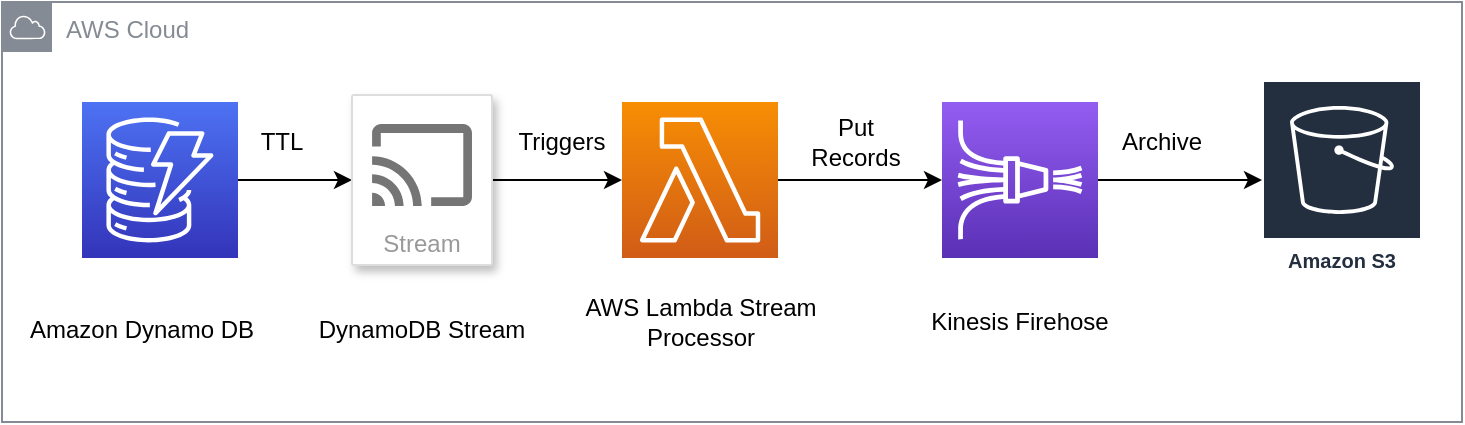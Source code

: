 <mxfile version="14.0.1" type="device"><diagram id="0eGtQ4zRSdK13v9ne2tZ" name="Page-1"><mxGraphModel dx="1422" dy="752" grid="1" gridSize="10" guides="1" tooltips="1" connect="1" arrows="1" fold="1" page="1" pageScale="1" pageWidth="850" pageHeight="1100" math="0" shadow="0"><root><mxCell id="0"/><mxCell id="1" parent="0"/><mxCell id="wwvjTYQIc9L5Y2gL-Rgn-13" value="" style="edgeStyle=orthogonalEdgeStyle;rounded=0;orthogonalLoop=1;jettySize=auto;html=1;" edge="1" parent="1" source="wwvjTYQIc9L5Y2gL-Rgn-2" target="wwvjTYQIc9L5Y2gL-Rgn-3"><mxGeometry relative="1" as="geometry"/></mxCell><mxCell id="wwvjTYQIc9L5Y2gL-Rgn-2" value="" style="outlineConnect=0;fontColor=#232F3E;gradientColor=#4D72F3;gradientDirection=north;fillColor=#3334B9;strokeColor=#ffffff;dashed=0;verticalLabelPosition=bottom;verticalAlign=top;align=center;html=1;fontSize=12;fontStyle=0;aspect=fixed;shape=mxgraph.aws4.resourceIcon;resIcon=mxgraph.aws4.dynamodb;" vertex="1" parent="1"><mxGeometry x="120" y="240" width="78" height="78" as="geometry"/></mxCell><mxCell id="wwvjTYQIc9L5Y2gL-Rgn-17" value="" style="edgeStyle=orthogonalEdgeStyle;rounded=0;orthogonalLoop=1;jettySize=auto;html=1;" edge="1" parent="1" source="wwvjTYQIc9L5Y2gL-Rgn-3" target="wwvjTYQIc9L5Y2gL-Rgn-5"><mxGeometry relative="1" as="geometry"/></mxCell><mxCell id="wwvjTYQIc9L5Y2gL-Rgn-3" value="Stream" style="strokeColor=#dddddd;shadow=1;strokeWidth=1;rounded=1;absoluteArcSize=1;arcSize=2;labelPosition=center;verticalLabelPosition=middle;align=center;verticalAlign=bottom;spacingLeft=0;fontColor=#999999;fontSize=12;whiteSpace=wrap;spacingBottom=2;" vertex="1" parent="1"><mxGeometry x="255" y="236.5" width="70" height="85" as="geometry"/></mxCell><mxCell id="wwvjTYQIc9L5Y2gL-Rgn-4" value="" style="dashed=0;connectable=0;html=1;fillColor=#757575;strokeColor=none;shape=mxgraph.gcp2.stream;part=1;" vertex="1" parent="wwvjTYQIc9L5Y2gL-Rgn-3"><mxGeometry x="0.5" width="50" height="41" relative="1" as="geometry"><mxPoint x="-25" y="14.5" as="offset"/></mxGeometry></mxCell><mxCell id="wwvjTYQIc9L5Y2gL-Rgn-15" value="" style="edgeStyle=orthogonalEdgeStyle;rounded=0;orthogonalLoop=1;jettySize=auto;html=1;" edge="1" parent="1" source="wwvjTYQIc9L5Y2gL-Rgn-5" target="wwvjTYQIc9L5Y2gL-Rgn-6"><mxGeometry relative="1" as="geometry"/></mxCell><mxCell id="wwvjTYQIc9L5Y2gL-Rgn-5" value="" style="outlineConnect=0;fontColor=#232F3E;gradientColor=#F78E04;gradientDirection=north;fillColor=#D05C17;strokeColor=#ffffff;dashed=0;verticalLabelPosition=bottom;verticalAlign=top;align=center;html=1;fontSize=12;fontStyle=0;aspect=fixed;shape=mxgraph.aws4.resourceIcon;resIcon=mxgraph.aws4.lambda;" vertex="1" parent="1"><mxGeometry x="390" y="240" width="78" height="78" as="geometry"/></mxCell><mxCell id="wwvjTYQIc9L5Y2gL-Rgn-16" value="" style="edgeStyle=orthogonalEdgeStyle;rounded=0;orthogonalLoop=1;jettySize=auto;html=1;" edge="1" parent="1" source="wwvjTYQIc9L5Y2gL-Rgn-6" target="wwvjTYQIc9L5Y2gL-Rgn-7"><mxGeometry relative="1" as="geometry"/></mxCell><mxCell id="wwvjTYQIc9L5Y2gL-Rgn-6" value="" style="outlineConnect=0;fontColor=#232F3E;gradientColor=#945DF2;gradientDirection=north;fillColor=#5A30B5;strokeColor=#ffffff;dashed=0;verticalLabelPosition=bottom;verticalAlign=top;align=center;html=1;fontSize=12;fontStyle=0;aspect=fixed;shape=mxgraph.aws4.resourceIcon;resIcon=mxgraph.aws4.kinesis_data_firehose;" vertex="1" parent="1"><mxGeometry x="550" y="240" width="78" height="78" as="geometry"/></mxCell><mxCell id="wwvjTYQIc9L5Y2gL-Rgn-7" value="Amazon S3" style="outlineConnect=0;fontColor=#232F3E;gradientColor=none;strokeColor=#ffffff;fillColor=#232F3E;dashed=0;verticalLabelPosition=middle;verticalAlign=bottom;align=center;html=1;whiteSpace=wrap;fontSize=10;fontStyle=1;spacing=3;shape=mxgraph.aws4.productIcon;prIcon=mxgraph.aws4.s3;" vertex="1" parent="1"><mxGeometry x="710" y="229" width="80" height="100" as="geometry"/></mxCell><mxCell id="wwvjTYQIc9L5Y2gL-Rgn-8" value="Amazon Dynamo DB" style="text;html=1;strokeColor=none;fillColor=none;align=center;verticalAlign=middle;whiteSpace=wrap;rounded=0;" vertex="1" parent="1"><mxGeometry x="90" y="343.5" width="120" height="20" as="geometry"/></mxCell><mxCell id="wwvjTYQIc9L5Y2gL-Rgn-9" value="DynamoDB Stream" style="text;html=1;strokeColor=none;fillColor=none;align=center;verticalAlign=middle;whiteSpace=wrap;rounded=0;" vertex="1" parent="1"><mxGeometry x="230" y="343.5" width="120" height="20" as="geometry"/></mxCell><mxCell id="wwvjTYQIc9L5Y2gL-Rgn-10" value="AWS Lambda Stream Processor" style="text;html=1;strokeColor=none;fillColor=none;align=center;verticalAlign=middle;whiteSpace=wrap;rounded=0;" vertex="1" parent="1"><mxGeometry x="361.5" y="340" width="135" height="20" as="geometry"/></mxCell><mxCell id="wwvjTYQIc9L5Y2gL-Rgn-11" value="Kinesis Firehose" style="text;html=1;strokeColor=none;fillColor=none;align=center;verticalAlign=middle;whiteSpace=wrap;rounded=0;" vertex="1" parent="1"><mxGeometry x="529" y="340" width="120" height="20" as="geometry"/></mxCell><mxCell id="wwvjTYQIc9L5Y2gL-Rgn-18" value="TTL" style="text;html=1;strokeColor=none;fillColor=none;align=center;verticalAlign=middle;whiteSpace=wrap;rounded=0;" vertex="1" parent="1"><mxGeometry x="200" y="250" width="40" height="20" as="geometry"/></mxCell><mxCell id="wwvjTYQIc9L5Y2gL-Rgn-19" value="Triggers" style="text;html=1;strokeColor=none;fillColor=none;align=center;verticalAlign=middle;whiteSpace=wrap;rounded=0;" vertex="1" parent="1"><mxGeometry x="300" y="250" width="120" height="20" as="geometry"/></mxCell><mxCell id="wwvjTYQIc9L5Y2gL-Rgn-20" value="Put Records" style="text;html=1;strokeColor=none;fillColor=none;align=center;verticalAlign=middle;whiteSpace=wrap;rounded=0;" vertex="1" parent="1"><mxGeometry x="486.5" y="250" width="40" height="20" as="geometry"/></mxCell><mxCell id="wwvjTYQIc9L5Y2gL-Rgn-21" value="Archive" style="text;html=1;strokeColor=none;fillColor=none;align=center;verticalAlign=middle;whiteSpace=wrap;rounded=0;" vertex="1" parent="1"><mxGeometry x="640" y="250" width="40" height="20" as="geometry"/></mxCell><mxCell id="wwvjTYQIc9L5Y2gL-Rgn-22" value="AWS Cloud" style="outlineConnect=0;gradientColor=none;html=1;whiteSpace=wrap;fontSize=12;fontStyle=0;shape=mxgraph.aws4.group;grIcon=mxgraph.aws4.group_aws_cloud;strokeColor=#858B94;fillColor=none;verticalAlign=top;align=left;spacingLeft=30;fontColor=#858B94;dashed=0;" vertex="1" parent="1"><mxGeometry x="80" y="190" width="730" height="210" as="geometry"/></mxCell></root></mxGraphModel></diagram></mxfile>